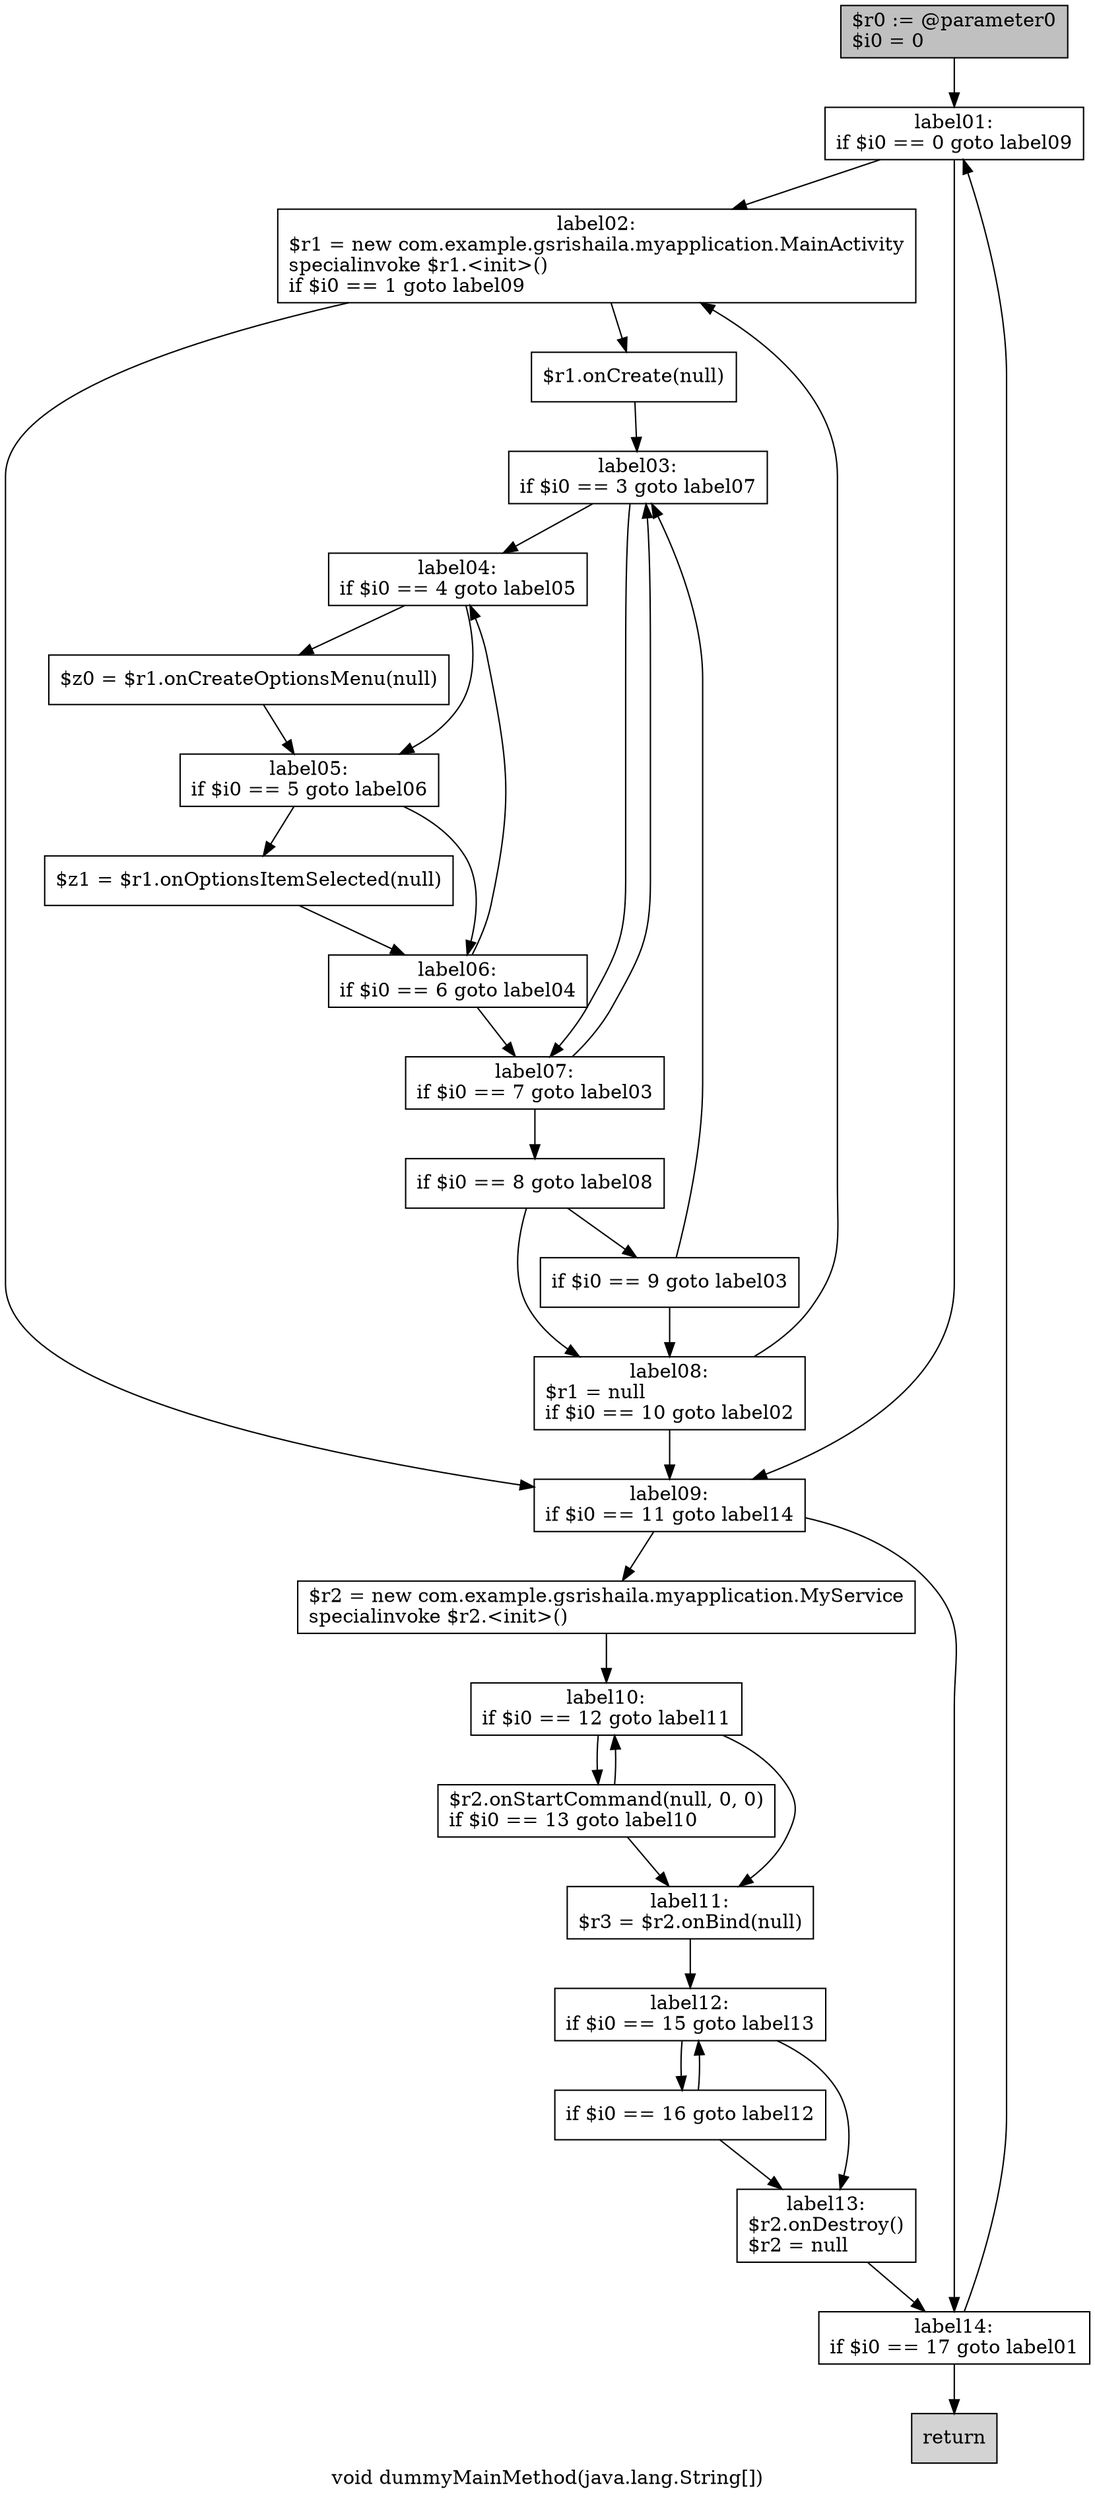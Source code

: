 digraph "void dummyMainMethod(java.lang.String[])" {
    label="void dummyMainMethod(java.lang.String[])";
    node [shape=box];
    "0" [style=filled,fillcolor=gray,label="$r0 := @parameter0\l$i0 = 0\l",];
    "1" [label="label01:\nif $i0 == 0 goto label09\l",];
    "0"->"1";
    "2" [label="label02:\n$r1 = new com.example.gsrishaila.myapplication.MainActivity\lspecialinvoke $r1.<init>()\lif $i0 == 1 goto label09\l",];
    "1"->"2";
    "14" [label="label09:\nif $i0 == 11 goto label14\l",];
    "1"->"14";
    "3" [label="$r1.onCreate(null)\l",];
    "2"->"3";
    "2"->"14";
    "4" [label="label03:\nif $i0 == 3 goto label07\l",];
    "3"->"4";
    "5" [label="label04:\nif $i0 == 4 goto label05\l",];
    "4"->"5";
    "10" [label="label07:\nif $i0 == 7 goto label03\l",];
    "4"->"10";
    "6" [label="$z0 = $r1.onCreateOptionsMenu(null)\l",];
    "5"->"6";
    "7" [label="label05:\nif $i0 == 5 goto label06\l",];
    "5"->"7";
    "6"->"7";
    "8" [label="$z1 = $r1.onOptionsItemSelected(null)\l",];
    "7"->"8";
    "9" [label="label06:\nif $i0 == 6 goto label04\l",];
    "7"->"9";
    "8"->"9";
    "9"->"5";
    "9"->"10";
    "10"->"4";
    "11" [label="if $i0 == 8 goto label08\l",];
    "10"->"11";
    "12" [label="if $i0 == 9 goto label03\l",];
    "11"->"12";
    "13" [label="label08:\n$r1 = null\lif $i0 == 10 goto label02\l",];
    "11"->"13";
    "12"->"4";
    "12"->"13";
    "13"->"2";
    "13"->"14";
    "15" [label="$r2 = new com.example.gsrishaila.myapplication.MyService\lspecialinvoke $r2.<init>()\l",];
    "14"->"15";
    "22" [label="label14:\nif $i0 == 17 goto label01\l",];
    "14"->"22";
    "16" [label="label10:\nif $i0 == 12 goto label11\l",];
    "15"->"16";
    "17" [label="$r2.onStartCommand(null, 0, 0)\lif $i0 == 13 goto label10\l",];
    "16"->"17";
    "18" [label="label11:\n$r3 = $r2.onBind(null)\l",];
    "16"->"18";
    "17"->"16";
    "17"->"18";
    "19" [label="label12:\nif $i0 == 15 goto label13\l",];
    "18"->"19";
    "20" [label="if $i0 == 16 goto label12\l",];
    "19"->"20";
    "21" [label="label13:\n$r2.onDestroy()\l$r2 = null\l",];
    "19"->"21";
    "20"->"19";
    "20"->"21";
    "21"->"22";
    "22"->"1";
    "23" [style=filled,fillcolor=lightgray,label="return\l",];
    "22"->"23";
}

